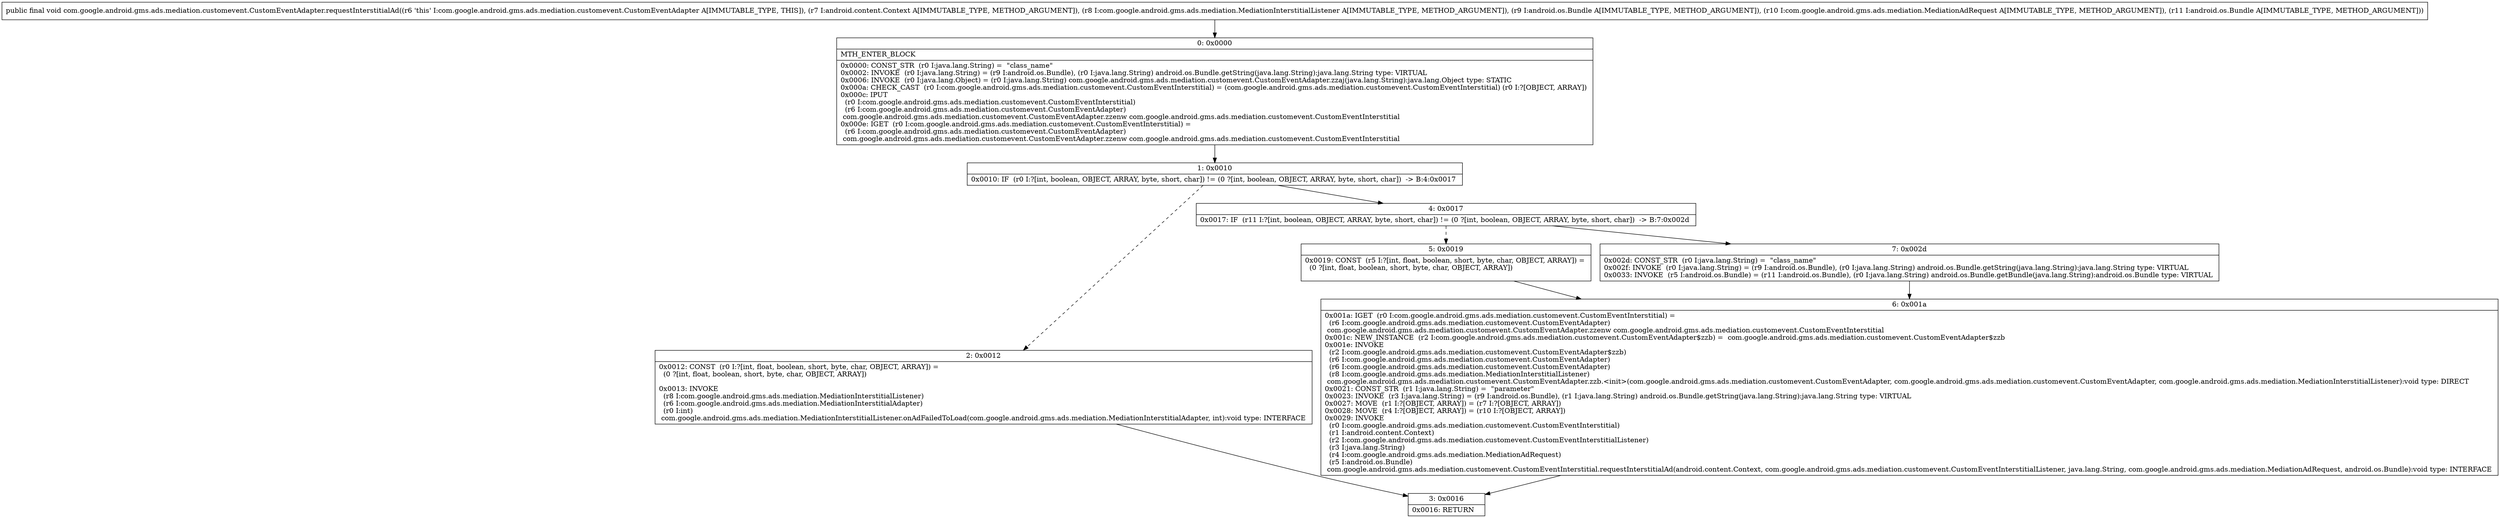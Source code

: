 digraph "CFG forcom.google.android.gms.ads.mediation.customevent.CustomEventAdapter.requestInterstitialAd(Landroid\/content\/Context;Lcom\/google\/android\/gms\/ads\/mediation\/MediationInterstitialListener;Landroid\/os\/Bundle;Lcom\/google\/android\/gms\/ads\/mediation\/MediationAdRequest;Landroid\/os\/Bundle;)V" {
Node_0 [shape=record,label="{0\:\ 0x0000|MTH_ENTER_BLOCK\l|0x0000: CONST_STR  (r0 I:java.lang.String) =  \"class_name\" \l0x0002: INVOKE  (r0 I:java.lang.String) = (r9 I:android.os.Bundle), (r0 I:java.lang.String) android.os.Bundle.getString(java.lang.String):java.lang.String type: VIRTUAL \l0x0006: INVOKE  (r0 I:java.lang.Object) = (r0 I:java.lang.String) com.google.android.gms.ads.mediation.customevent.CustomEventAdapter.zzaj(java.lang.String):java.lang.Object type: STATIC \l0x000a: CHECK_CAST  (r0 I:com.google.android.gms.ads.mediation.customevent.CustomEventInterstitial) = (com.google.android.gms.ads.mediation.customevent.CustomEventInterstitial) (r0 I:?[OBJECT, ARRAY]) \l0x000c: IPUT  \l  (r0 I:com.google.android.gms.ads.mediation.customevent.CustomEventInterstitial)\l  (r6 I:com.google.android.gms.ads.mediation.customevent.CustomEventAdapter)\l com.google.android.gms.ads.mediation.customevent.CustomEventAdapter.zzenw com.google.android.gms.ads.mediation.customevent.CustomEventInterstitial \l0x000e: IGET  (r0 I:com.google.android.gms.ads.mediation.customevent.CustomEventInterstitial) = \l  (r6 I:com.google.android.gms.ads.mediation.customevent.CustomEventAdapter)\l com.google.android.gms.ads.mediation.customevent.CustomEventAdapter.zzenw com.google.android.gms.ads.mediation.customevent.CustomEventInterstitial \l}"];
Node_1 [shape=record,label="{1\:\ 0x0010|0x0010: IF  (r0 I:?[int, boolean, OBJECT, ARRAY, byte, short, char]) != (0 ?[int, boolean, OBJECT, ARRAY, byte, short, char])  \-\> B:4:0x0017 \l}"];
Node_2 [shape=record,label="{2\:\ 0x0012|0x0012: CONST  (r0 I:?[int, float, boolean, short, byte, char, OBJECT, ARRAY]) = \l  (0 ?[int, float, boolean, short, byte, char, OBJECT, ARRAY])\l \l0x0013: INVOKE  \l  (r8 I:com.google.android.gms.ads.mediation.MediationInterstitialListener)\l  (r6 I:com.google.android.gms.ads.mediation.MediationInterstitialAdapter)\l  (r0 I:int)\l com.google.android.gms.ads.mediation.MediationInterstitialListener.onAdFailedToLoad(com.google.android.gms.ads.mediation.MediationInterstitialAdapter, int):void type: INTERFACE \l}"];
Node_3 [shape=record,label="{3\:\ 0x0016|0x0016: RETURN   \l}"];
Node_4 [shape=record,label="{4\:\ 0x0017|0x0017: IF  (r11 I:?[int, boolean, OBJECT, ARRAY, byte, short, char]) != (0 ?[int, boolean, OBJECT, ARRAY, byte, short, char])  \-\> B:7:0x002d \l}"];
Node_5 [shape=record,label="{5\:\ 0x0019|0x0019: CONST  (r5 I:?[int, float, boolean, short, byte, char, OBJECT, ARRAY]) = \l  (0 ?[int, float, boolean, short, byte, char, OBJECT, ARRAY])\l \l}"];
Node_6 [shape=record,label="{6\:\ 0x001a|0x001a: IGET  (r0 I:com.google.android.gms.ads.mediation.customevent.CustomEventInterstitial) = \l  (r6 I:com.google.android.gms.ads.mediation.customevent.CustomEventAdapter)\l com.google.android.gms.ads.mediation.customevent.CustomEventAdapter.zzenw com.google.android.gms.ads.mediation.customevent.CustomEventInterstitial \l0x001c: NEW_INSTANCE  (r2 I:com.google.android.gms.ads.mediation.customevent.CustomEventAdapter$zzb) =  com.google.android.gms.ads.mediation.customevent.CustomEventAdapter$zzb \l0x001e: INVOKE  \l  (r2 I:com.google.android.gms.ads.mediation.customevent.CustomEventAdapter$zzb)\l  (r6 I:com.google.android.gms.ads.mediation.customevent.CustomEventAdapter)\l  (r6 I:com.google.android.gms.ads.mediation.customevent.CustomEventAdapter)\l  (r8 I:com.google.android.gms.ads.mediation.MediationInterstitialListener)\l com.google.android.gms.ads.mediation.customevent.CustomEventAdapter.zzb.\<init\>(com.google.android.gms.ads.mediation.customevent.CustomEventAdapter, com.google.android.gms.ads.mediation.customevent.CustomEventAdapter, com.google.android.gms.ads.mediation.MediationInterstitialListener):void type: DIRECT \l0x0021: CONST_STR  (r1 I:java.lang.String) =  \"parameter\" \l0x0023: INVOKE  (r3 I:java.lang.String) = (r9 I:android.os.Bundle), (r1 I:java.lang.String) android.os.Bundle.getString(java.lang.String):java.lang.String type: VIRTUAL \l0x0027: MOVE  (r1 I:?[OBJECT, ARRAY]) = (r7 I:?[OBJECT, ARRAY]) \l0x0028: MOVE  (r4 I:?[OBJECT, ARRAY]) = (r10 I:?[OBJECT, ARRAY]) \l0x0029: INVOKE  \l  (r0 I:com.google.android.gms.ads.mediation.customevent.CustomEventInterstitial)\l  (r1 I:android.content.Context)\l  (r2 I:com.google.android.gms.ads.mediation.customevent.CustomEventInterstitialListener)\l  (r3 I:java.lang.String)\l  (r4 I:com.google.android.gms.ads.mediation.MediationAdRequest)\l  (r5 I:android.os.Bundle)\l com.google.android.gms.ads.mediation.customevent.CustomEventInterstitial.requestInterstitialAd(android.content.Context, com.google.android.gms.ads.mediation.customevent.CustomEventInterstitialListener, java.lang.String, com.google.android.gms.ads.mediation.MediationAdRequest, android.os.Bundle):void type: INTERFACE \l}"];
Node_7 [shape=record,label="{7\:\ 0x002d|0x002d: CONST_STR  (r0 I:java.lang.String) =  \"class_name\" \l0x002f: INVOKE  (r0 I:java.lang.String) = (r9 I:android.os.Bundle), (r0 I:java.lang.String) android.os.Bundle.getString(java.lang.String):java.lang.String type: VIRTUAL \l0x0033: INVOKE  (r5 I:android.os.Bundle) = (r11 I:android.os.Bundle), (r0 I:java.lang.String) android.os.Bundle.getBundle(java.lang.String):android.os.Bundle type: VIRTUAL \l}"];
MethodNode[shape=record,label="{public final void com.google.android.gms.ads.mediation.customevent.CustomEventAdapter.requestInterstitialAd((r6 'this' I:com.google.android.gms.ads.mediation.customevent.CustomEventAdapter A[IMMUTABLE_TYPE, THIS]), (r7 I:android.content.Context A[IMMUTABLE_TYPE, METHOD_ARGUMENT]), (r8 I:com.google.android.gms.ads.mediation.MediationInterstitialListener A[IMMUTABLE_TYPE, METHOD_ARGUMENT]), (r9 I:android.os.Bundle A[IMMUTABLE_TYPE, METHOD_ARGUMENT]), (r10 I:com.google.android.gms.ads.mediation.MediationAdRequest A[IMMUTABLE_TYPE, METHOD_ARGUMENT]), (r11 I:android.os.Bundle A[IMMUTABLE_TYPE, METHOD_ARGUMENT])) }"];
MethodNode -> Node_0;
Node_0 -> Node_1;
Node_1 -> Node_2[style=dashed];
Node_1 -> Node_4;
Node_2 -> Node_3;
Node_4 -> Node_5[style=dashed];
Node_4 -> Node_7;
Node_5 -> Node_6;
Node_6 -> Node_3;
Node_7 -> Node_6;
}

